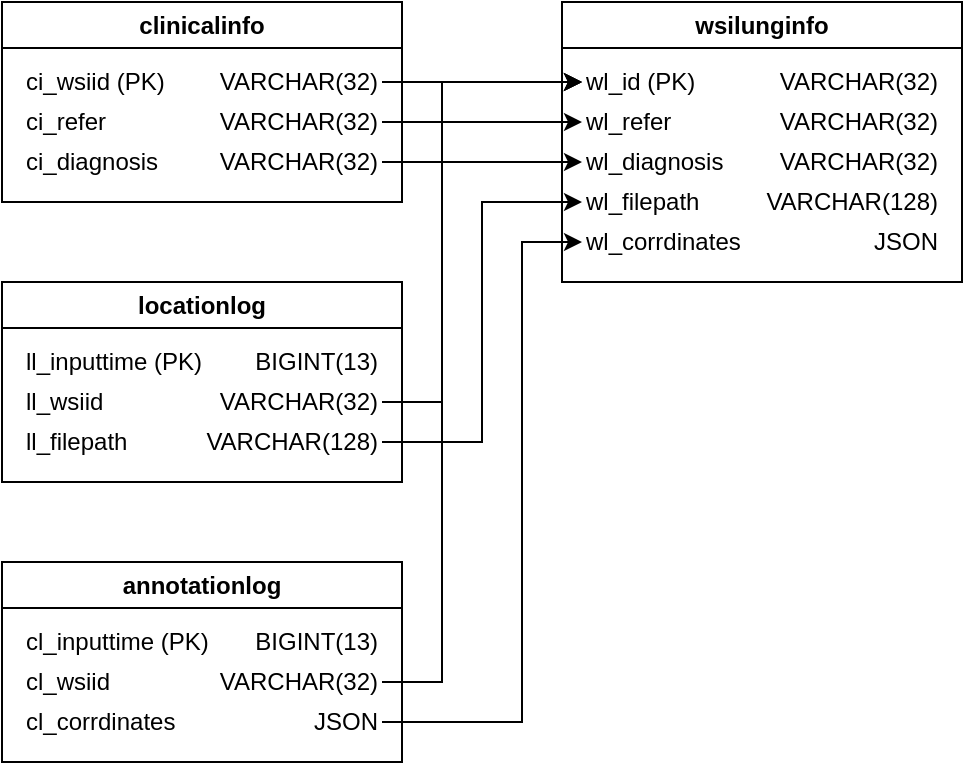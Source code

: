 <mxfile version="20.8.5" type="device"><diagram id="IKGF9uuC3TW-jerk9xZd" name="페이지-1"><mxGraphModel dx="1434" dy="756" grid="1" gridSize="10" guides="1" tooltips="1" connect="1" arrows="1" fold="1" page="1" pageScale="1" pageWidth="1600" pageHeight="600" math="0" shadow="0"><root><mxCell id="0"/><mxCell id="1" parent="0"/><mxCell id="kro7ZnPz4h_qcpZnzG9_-5" value="annotationlog" style="swimlane;whiteSpace=wrap;html=1;" vertex="1" parent="1"><mxGeometry x="40" y="320" width="200" height="100" as="geometry"/></mxCell><mxCell id="kro7ZnPz4h_qcpZnzG9_-7" value="cl_inputtime (PK)" style="text;html=1;strokeColor=none;fillColor=none;align=left;verticalAlign=middle;whiteSpace=wrap;rounded=0;" vertex="1" parent="kro7ZnPz4h_qcpZnzG9_-5"><mxGeometry x="10" y="30" width="110" height="20" as="geometry"/></mxCell><mxCell id="kro7ZnPz4h_qcpZnzG9_-8" value="cl_wsiid" style="text;html=1;strokeColor=none;fillColor=none;align=left;verticalAlign=middle;whiteSpace=wrap;rounded=0;" vertex="1" parent="kro7ZnPz4h_qcpZnzG9_-5"><mxGeometry x="10" y="50" width="110" height="20" as="geometry"/></mxCell><mxCell id="kro7ZnPz4h_qcpZnzG9_-9" value="cl_corrdinates" style="text;html=1;strokeColor=none;fillColor=none;align=left;verticalAlign=middle;whiteSpace=wrap;rounded=0;" vertex="1" parent="kro7ZnPz4h_qcpZnzG9_-5"><mxGeometry x="10" y="70" width="110" height="20" as="geometry"/></mxCell><mxCell id="kro7ZnPz4h_qcpZnzG9_-23" value="BIGINT(13)" style="text;html=1;strokeColor=none;fillColor=none;align=right;verticalAlign=middle;whiteSpace=wrap;rounded=0;" vertex="1" parent="kro7ZnPz4h_qcpZnzG9_-5"><mxGeometry x="120" y="30" width="70" height="20" as="geometry"/></mxCell><mxCell id="kro7ZnPz4h_qcpZnzG9_-24" value="VARCHAR(32)" style="text;html=1;strokeColor=none;fillColor=none;align=right;verticalAlign=middle;whiteSpace=wrap;rounded=0;" vertex="1" parent="kro7ZnPz4h_qcpZnzG9_-5"><mxGeometry x="120" y="50" width="70" height="20" as="geometry"/></mxCell><mxCell id="kro7ZnPz4h_qcpZnzG9_-25" value="JSON" style="text;html=1;strokeColor=none;fillColor=none;align=right;verticalAlign=middle;whiteSpace=wrap;rounded=0;" vertex="1" parent="kro7ZnPz4h_qcpZnzG9_-5"><mxGeometry x="120" y="70" width="70" height="20" as="geometry"/></mxCell><mxCell id="kro7ZnPz4h_qcpZnzG9_-10" value="wsilunginfo" style="swimlane;whiteSpace=wrap;html=1;startSize=23;" vertex="1" parent="1"><mxGeometry x="320" y="40" width="200" height="140" as="geometry"/></mxCell><mxCell id="kro7ZnPz4h_qcpZnzG9_-11" value="wl_id (PK)" style="text;html=1;strokeColor=none;fillColor=none;align=left;verticalAlign=middle;whiteSpace=wrap;rounded=0;" vertex="1" parent="kro7ZnPz4h_qcpZnzG9_-10"><mxGeometry x="10" y="30" width="110" height="20" as="geometry"/></mxCell><mxCell id="kro7ZnPz4h_qcpZnzG9_-12" value="wl_diagnosis" style="text;html=1;strokeColor=none;fillColor=none;align=left;verticalAlign=middle;whiteSpace=wrap;rounded=0;" vertex="1" parent="kro7ZnPz4h_qcpZnzG9_-10"><mxGeometry x="10" y="70" width="110" height="20" as="geometry"/></mxCell><mxCell id="kro7ZnPz4h_qcpZnzG9_-13" value="wl_corrdinates" style="text;html=1;strokeColor=none;fillColor=none;align=left;verticalAlign=middle;whiteSpace=wrap;rounded=0;" vertex="1" parent="kro7ZnPz4h_qcpZnzG9_-10"><mxGeometry x="10" y="110" width="110" height="20" as="geometry"/></mxCell><mxCell id="kro7ZnPz4h_qcpZnzG9_-14" value="wl_filepath" style="text;html=1;strokeColor=none;fillColor=none;align=left;verticalAlign=middle;whiteSpace=wrap;rounded=0;" vertex="1" parent="kro7ZnPz4h_qcpZnzG9_-10"><mxGeometry x="10" y="90" width="110" height="20" as="geometry"/></mxCell><mxCell id="kro7ZnPz4h_qcpZnzG9_-37" value="VARCHAR(32)" style="text;html=1;strokeColor=none;fillColor=none;align=right;verticalAlign=middle;whiteSpace=wrap;rounded=0;" vertex="1" parent="kro7ZnPz4h_qcpZnzG9_-10"><mxGeometry x="120" y="30" width="70" height="20" as="geometry"/></mxCell><mxCell id="kro7ZnPz4h_qcpZnzG9_-38" value="VARCHAR(128)" style="text;html=1;strokeColor=none;fillColor=none;align=right;verticalAlign=middle;whiteSpace=wrap;rounded=0;" vertex="1" parent="kro7ZnPz4h_qcpZnzG9_-10"><mxGeometry x="120" y="90" width="70" height="20" as="geometry"/></mxCell><mxCell id="kro7ZnPz4h_qcpZnzG9_-39" value="VARCHAR(32)" style="text;html=1;strokeColor=none;fillColor=none;align=right;verticalAlign=middle;whiteSpace=wrap;rounded=0;" vertex="1" parent="kro7ZnPz4h_qcpZnzG9_-10"><mxGeometry x="120" y="70" width="70" height="20" as="geometry"/></mxCell><mxCell id="kro7ZnPz4h_qcpZnzG9_-40" value="JSON" style="text;html=1;strokeColor=none;fillColor=none;align=right;verticalAlign=middle;whiteSpace=wrap;rounded=0;" vertex="1" parent="kro7ZnPz4h_qcpZnzG9_-10"><mxGeometry x="120" y="110" width="70" height="20" as="geometry"/></mxCell><mxCell id="kro7ZnPz4h_qcpZnzG9_-53" value="wl_refer" style="text;html=1;strokeColor=none;fillColor=none;align=left;verticalAlign=middle;whiteSpace=wrap;rounded=0;" vertex="1" parent="kro7ZnPz4h_qcpZnzG9_-10"><mxGeometry x="10" y="50" width="110" height="20" as="geometry"/></mxCell><mxCell id="kro7ZnPz4h_qcpZnzG9_-54" value="VARCHAR(32)" style="text;html=1;strokeColor=none;fillColor=none;align=right;verticalAlign=middle;whiteSpace=wrap;rounded=0;" vertex="1" parent="kro7ZnPz4h_qcpZnzG9_-10"><mxGeometry x="120" y="50" width="70" height="20" as="geometry"/></mxCell><mxCell id="kro7ZnPz4h_qcpZnzG9_-15" value="locationlog" style="swimlane;whiteSpace=wrap;html=1;" vertex="1" parent="1"><mxGeometry x="40" y="180" width="200" height="100" as="geometry"/></mxCell><mxCell id="kro7ZnPz4h_qcpZnzG9_-16" value="ll_inputtime (PK)" style="text;html=1;strokeColor=none;fillColor=none;align=left;verticalAlign=middle;whiteSpace=wrap;rounded=0;" vertex="1" parent="kro7ZnPz4h_qcpZnzG9_-15"><mxGeometry x="10" y="30" width="110" height="20" as="geometry"/></mxCell><mxCell id="kro7ZnPz4h_qcpZnzG9_-17" value="ll_wsiid" style="text;html=1;strokeColor=none;fillColor=none;align=left;verticalAlign=middle;whiteSpace=wrap;rounded=0;" vertex="1" parent="kro7ZnPz4h_qcpZnzG9_-15"><mxGeometry x="10" y="50" width="110" height="20" as="geometry"/></mxCell><mxCell id="kro7ZnPz4h_qcpZnzG9_-18" value="ll_filepath" style="text;html=1;strokeColor=none;fillColor=none;align=left;verticalAlign=middle;whiteSpace=wrap;rounded=0;" vertex="1" parent="kro7ZnPz4h_qcpZnzG9_-15"><mxGeometry x="10" y="70" width="110" height="20" as="geometry"/></mxCell><mxCell id="kro7ZnPz4h_qcpZnzG9_-32" value="BIGINT(13)" style="text;html=1;strokeColor=none;fillColor=none;align=right;verticalAlign=middle;whiteSpace=wrap;rounded=0;" vertex="1" parent="kro7ZnPz4h_qcpZnzG9_-15"><mxGeometry x="120" y="30" width="70" height="20" as="geometry"/></mxCell><mxCell id="kro7ZnPz4h_qcpZnzG9_-33" value="VARCHAR(32)" style="text;html=1;strokeColor=none;fillColor=none;align=right;verticalAlign=middle;whiteSpace=wrap;rounded=0;" vertex="1" parent="kro7ZnPz4h_qcpZnzG9_-15"><mxGeometry x="120" y="50" width="70" height="20" as="geometry"/></mxCell><mxCell id="kro7ZnPz4h_qcpZnzG9_-34" value="VARCHAR(128)" style="text;html=1;strokeColor=none;fillColor=none;align=right;verticalAlign=middle;whiteSpace=wrap;rounded=0;" vertex="1" parent="kro7ZnPz4h_qcpZnzG9_-15"><mxGeometry x="120" y="70" width="70" height="20" as="geometry"/></mxCell><mxCell id="kro7ZnPz4h_qcpZnzG9_-19" value="clinicalinfo" style="swimlane;whiteSpace=wrap;html=1;" vertex="1" parent="1"><mxGeometry x="40" y="40" width="200" height="100" as="geometry"/></mxCell><mxCell id="kro7ZnPz4h_qcpZnzG9_-20" value="ci_wsiid&amp;nbsp;(PK)" style="text;html=1;strokeColor=none;fillColor=none;align=left;verticalAlign=middle;whiteSpace=wrap;rounded=0;" vertex="1" parent="kro7ZnPz4h_qcpZnzG9_-19"><mxGeometry x="10" y="30" width="110" height="20" as="geometry"/></mxCell><mxCell id="kro7ZnPz4h_qcpZnzG9_-21" value="ci_refer" style="text;html=1;strokeColor=none;fillColor=none;align=left;verticalAlign=middle;whiteSpace=wrap;rounded=0;" vertex="1" parent="kro7ZnPz4h_qcpZnzG9_-19"><mxGeometry x="10" y="50" width="110" height="20" as="geometry"/></mxCell><mxCell id="kro7ZnPz4h_qcpZnzG9_-22" value="ci_diagnosis" style="text;html=1;strokeColor=none;fillColor=none;align=left;verticalAlign=middle;whiteSpace=wrap;rounded=0;" vertex="1" parent="kro7ZnPz4h_qcpZnzG9_-19"><mxGeometry x="10" y="70" width="110" height="20" as="geometry"/></mxCell><mxCell id="kro7ZnPz4h_qcpZnzG9_-26" value="VARCHAR(32)" style="text;html=1;strokeColor=none;fillColor=none;align=right;verticalAlign=middle;whiteSpace=wrap;rounded=0;" vertex="1" parent="kro7ZnPz4h_qcpZnzG9_-19"><mxGeometry x="120" y="30" width="70" height="20" as="geometry"/></mxCell><mxCell id="kro7ZnPz4h_qcpZnzG9_-27" value="VARCHAR(32)" style="text;html=1;strokeColor=none;fillColor=none;align=right;verticalAlign=middle;whiteSpace=wrap;rounded=0;" vertex="1" parent="kro7ZnPz4h_qcpZnzG9_-19"><mxGeometry x="120" y="50" width="70" height="20" as="geometry"/></mxCell><mxCell id="kro7ZnPz4h_qcpZnzG9_-28" value="VARCHAR(32)" style="text;html=1;strokeColor=none;fillColor=none;align=right;verticalAlign=middle;whiteSpace=wrap;rounded=0;" vertex="1" parent="kro7ZnPz4h_qcpZnzG9_-19"><mxGeometry x="120" y="70" width="70" height="20" as="geometry"/></mxCell><mxCell id="kro7ZnPz4h_qcpZnzG9_-60" style="edgeStyle=orthogonalEdgeStyle;rounded=0;orthogonalLoop=1;jettySize=auto;html=1;entryX=0;entryY=0.5;entryDx=0;entryDy=0;" edge="1" parent="1" source="kro7ZnPz4h_qcpZnzG9_-26" target="kro7ZnPz4h_qcpZnzG9_-11"><mxGeometry relative="1" as="geometry"/></mxCell><mxCell id="kro7ZnPz4h_qcpZnzG9_-61" style="edgeStyle=orthogonalEdgeStyle;rounded=0;orthogonalLoop=1;jettySize=auto;html=1;entryX=0;entryY=0.5;entryDx=0;entryDy=0;" edge="1" parent="1" source="kro7ZnPz4h_qcpZnzG9_-33" target="kro7ZnPz4h_qcpZnzG9_-11"><mxGeometry relative="1" as="geometry"><Array as="points"><mxPoint x="260" y="240"/><mxPoint x="260" y="80"/></Array></mxGeometry></mxCell><mxCell id="kro7ZnPz4h_qcpZnzG9_-63" style="edgeStyle=orthogonalEdgeStyle;rounded=0;orthogonalLoop=1;jettySize=auto;html=1;entryX=0;entryY=0.5;entryDx=0;entryDy=0;" edge="1" parent="1" source="kro7ZnPz4h_qcpZnzG9_-24" target="kro7ZnPz4h_qcpZnzG9_-11"><mxGeometry relative="1" as="geometry"><Array as="points"><mxPoint x="260" y="380"/><mxPoint x="260" y="80"/></Array></mxGeometry></mxCell><mxCell id="kro7ZnPz4h_qcpZnzG9_-64" style="edgeStyle=orthogonalEdgeStyle;rounded=0;orthogonalLoop=1;jettySize=auto;html=1;entryX=0;entryY=0.5;entryDx=0;entryDy=0;" edge="1" parent="1" source="kro7ZnPz4h_qcpZnzG9_-27" target="kro7ZnPz4h_qcpZnzG9_-53"><mxGeometry relative="1" as="geometry"/></mxCell><mxCell id="kro7ZnPz4h_qcpZnzG9_-65" style="edgeStyle=orthogonalEdgeStyle;rounded=0;orthogonalLoop=1;jettySize=auto;html=1;entryX=0;entryY=0.5;entryDx=0;entryDy=0;" edge="1" parent="1" source="kro7ZnPz4h_qcpZnzG9_-28" target="kro7ZnPz4h_qcpZnzG9_-12"><mxGeometry relative="1" as="geometry"/></mxCell><mxCell id="kro7ZnPz4h_qcpZnzG9_-66" style="edgeStyle=orthogonalEdgeStyle;rounded=0;orthogonalLoop=1;jettySize=auto;html=1;entryX=0;entryY=0.5;entryDx=0;entryDy=0;" edge="1" parent="1" source="kro7ZnPz4h_qcpZnzG9_-34" target="kro7ZnPz4h_qcpZnzG9_-14"><mxGeometry relative="1" as="geometry"><Array as="points"><mxPoint x="280" y="260"/><mxPoint x="280" y="140"/></Array></mxGeometry></mxCell><mxCell id="kro7ZnPz4h_qcpZnzG9_-67" style="edgeStyle=orthogonalEdgeStyle;rounded=0;orthogonalLoop=1;jettySize=auto;html=1;entryX=0;entryY=0.5;entryDx=0;entryDy=0;" edge="1" parent="1" source="kro7ZnPz4h_qcpZnzG9_-25" target="kro7ZnPz4h_qcpZnzG9_-13"><mxGeometry relative="1" as="geometry"><Array as="points"><mxPoint x="300" y="400"/><mxPoint x="300" y="160"/></Array></mxGeometry></mxCell></root></mxGraphModel></diagram></mxfile>